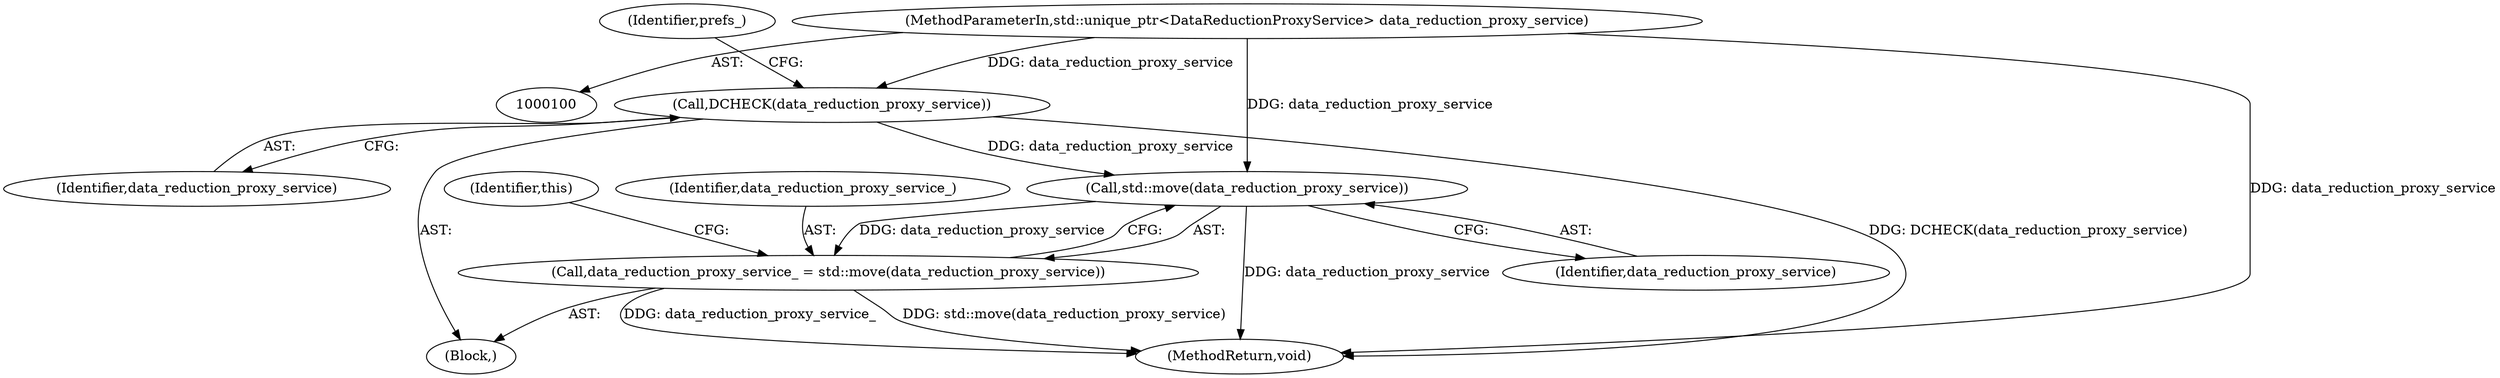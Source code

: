 digraph "0_Chrome_c995d4fe5e96f4d6d4a88b7867279b08e72d2579_4@API" {
"1000123" [label="(Call,std::move(data_reduction_proxy_service))"];
"1000113" [label="(Call,DCHECK(data_reduction_proxy_service))"];
"1000103" [label="(MethodParameterIn,std::unique_ptr<DataReductionProxyService> data_reduction_proxy_service)"];
"1000121" [label="(Call,data_reduction_proxy_service_ = std::move(data_reduction_proxy_service))"];
"1000116" [label="(Identifier,prefs_)"];
"1000122" [label="(Identifier,data_reduction_proxy_service_)"];
"1000103" [label="(MethodParameterIn,std::unique_ptr<DataReductionProxyService> data_reduction_proxy_service)"];
"1000124" [label="(Identifier,data_reduction_proxy_service)"];
"1000113" [label="(Call,DCHECK(data_reduction_proxy_service))"];
"1000126" [label="(Identifier,this)"];
"1000104" [label="(Block,)"];
"1000145" [label="(MethodReturn,void)"];
"1000123" [label="(Call,std::move(data_reduction_proxy_service))"];
"1000121" [label="(Call,data_reduction_proxy_service_ = std::move(data_reduction_proxy_service))"];
"1000114" [label="(Identifier,data_reduction_proxy_service)"];
"1000123" -> "1000121"  [label="AST: "];
"1000123" -> "1000124"  [label="CFG: "];
"1000124" -> "1000123"  [label="AST: "];
"1000121" -> "1000123"  [label="CFG: "];
"1000123" -> "1000145"  [label="DDG: data_reduction_proxy_service"];
"1000123" -> "1000121"  [label="DDG: data_reduction_proxy_service"];
"1000113" -> "1000123"  [label="DDG: data_reduction_proxy_service"];
"1000103" -> "1000123"  [label="DDG: data_reduction_proxy_service"];
"1000113" -> "1000104"  [label="AST: "];
"1000113" -> "1000114"  [label="CFG: "];
"1000114" -> "1000113"  [label="AST: "];
"1000116" -> "1000113"  [label="CFG: "];
"1000113" -> "1000145"  [label="DDG: DCHECK(data_reduction_proxy_service)"];
"1000103" -> "1000113"  [label="DDG: data_reduction_proxy_service"];
"1000103" -> "1000100"  [label="AST: "];
"1000103" -> "1000145"  [label="DDG: data_reduction_proxy_service"];
"1000121" -> "1000104"  [label="AST: "];
"1000122" -> "1000121"  [label="AST: "];
"1000126" -> "1000121"  [label="CFG: "];
"1000121" -> "1000145"  [label="DDG: std::move(data_reduction_proxy_service)"];
"1000121" -> "1000145"  [label="DDG: data_reduction_proxy_service_"];
}
